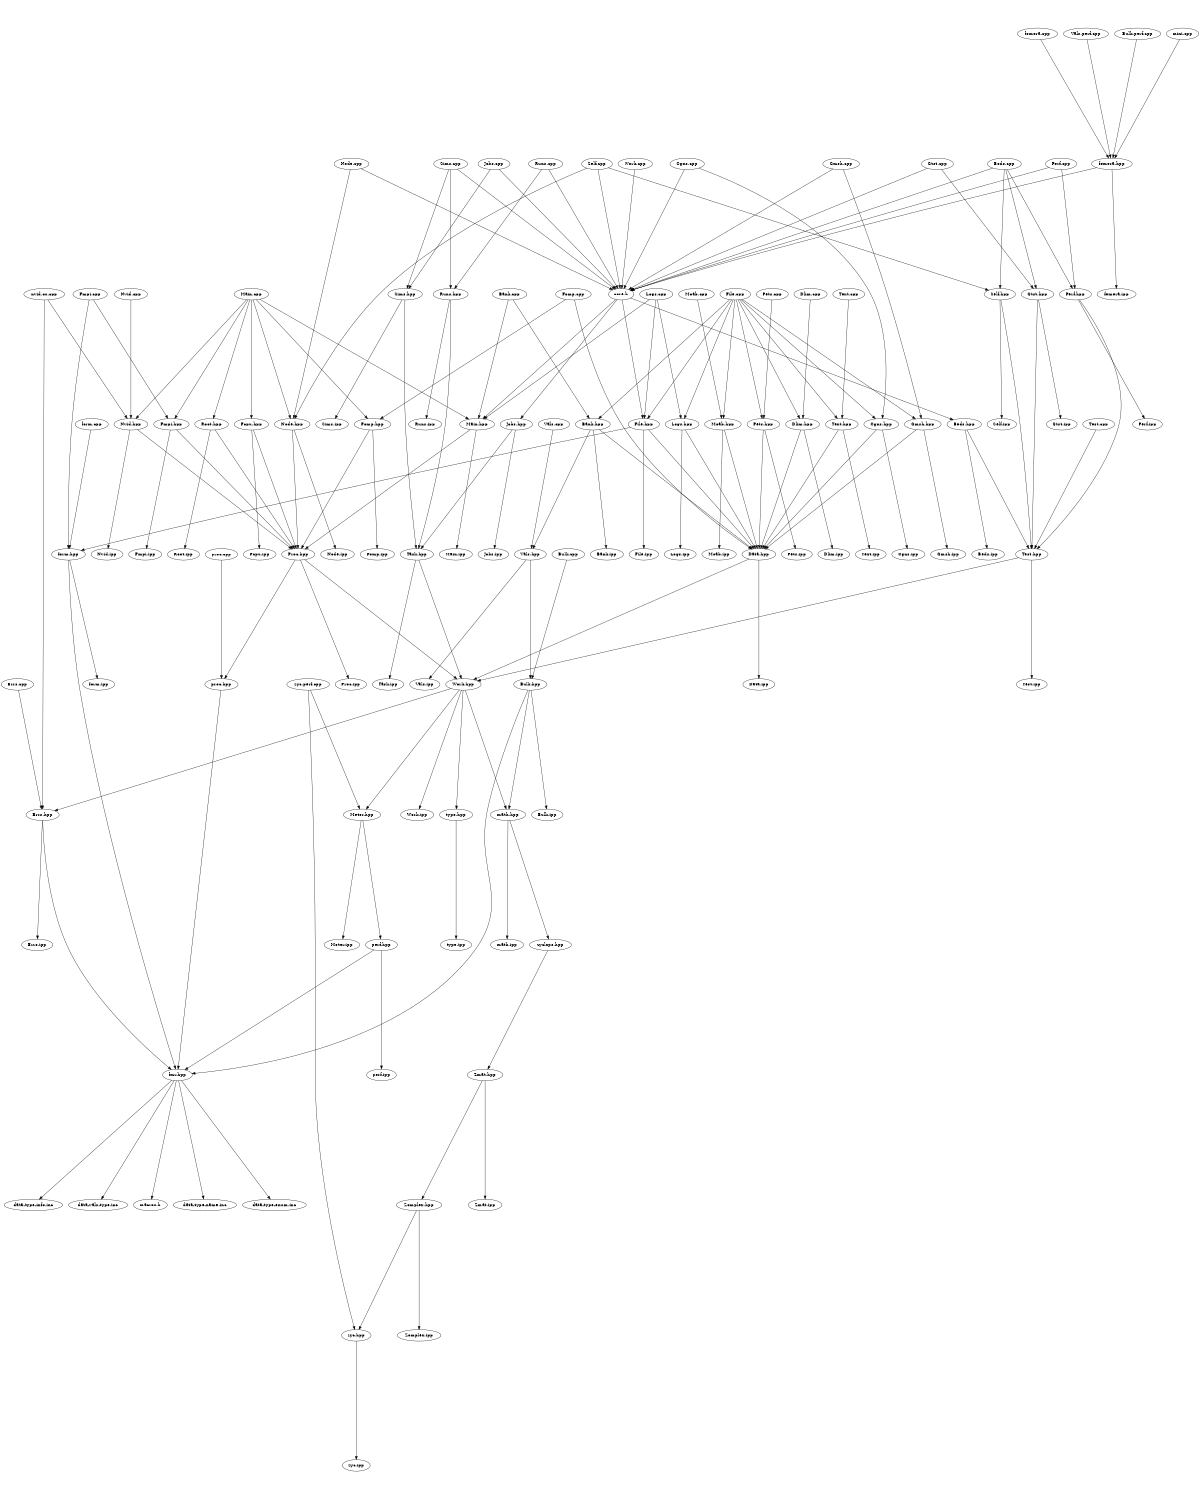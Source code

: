digraph "source tree" {
    overlap=scale;
    size="8,10";
    ratio="fill";
    fontsize="16";
    fontname="Helvetica";
	clusterrank="local";
	"Cgns.cpp" -> "core.h"
	"File.cpp" -> "Moab.hpp"
	"Proc.hpp" -> "Work.hpp"
	"femera.cpp" -> "femera.hpp"
	"Node.cpp" -> "core.h"
	"Pets.cpp" -> "Pets.hpp"
	"Nvid.hpp" -> "Nvid.ipp"
	"Sims.hpp" -> "Task.hpp"
	"Jobs.hpp" -> "Jobs.ipp"
	"Main.cpp" -> "Fmpi.hpp"
	"Vals.perf.cpp" -> "femera.hpp"
	"Main.cpp" -> "Fomp.hpp"
	"Vals.hpp" -> "Vals.ipp"
	"Sims.hpp" -> "Sims.ipp"
	"Logs.cpp" -> "Logs.hpp"
	"Self.cpp" -> "Node.hpp"
	"Gtst.cpp" -> "Gtst.hpp"
	"Fomp.hpp" -> "Fomp.ipp"
	"Main.cpp" -> "Fcpu.hpp"
	"femera.hpp" -> "femera.ipp"
	"Bulk.cpp" -> "Bulk.hpp"
	"Errs.hpp" -> "Errs.ipp"
	"Meter.hpp" -> "Meter.ipp"
	"Errs.hpp" -> "fmr.hpp"
	"File.cpp" -> "Logs.hpp"
	"Task.hpp" -> "Work.hpp"
	"Dlim.hpp" -> "Dlim.ipp"
	"fmr.hpp" -> "macros.h"
	"Pets.hpp" -> "Data.hpp"
	"Sims.cpp" -> "Sims.hpp"
	"Nvid.cpp" -> "Nvid.hpp"
	"Data.hpp" -> "Data.ipp"
	"Perf.hpp" -> "Test.hpp"
	"math.hpp" -> "zyclops.hpp"
	"File.cpp" -> "Text.hpp"
	"femera.hpp" -> "core.h"
	"proc.cpp" -> "proc.hpp"
	"File.cpp" -> "Bank.hpp"
	"Bulk.perf.cpp" -> "femera.hpp"
	"Runs.hpp" -> "Task.hpp"
	"Node.hpp" -> "Node.ipp"
	"Beds.cpp" -> "core.h"
	"Vals.cpp" -> "Vals.hpp"
	"Self.cpp" -> "core.h"
	"Fcpu.hpp" -> "Proc.hpp"
	"Work.hpp" -> "Meter.hpp"
	"Self.hpp" -> "Test.hpp"
	"Logs.hpp" -> "Data.hpp"
	"Fomp.hpp" -> "Proc.hpp"
	"core.h" -> "Beds.hpp"
	"Zomplex.hpp" -> "Zomplex.ipp"
	"Meter.hpp" -> "perf.hpp"
	"Runs.cpp" -> "core.h"
	"core.h" -> "Jobs.hpp"
	"Vals.hpp" -> "Bulk.hpp"
	"Fmpi.cpp" -> "Fmpi.hpp"
	"fmr.hpp" -> "data-type-name.inc"
	"Moab.hpp" -> "Moab.ipp"
	"File.hpp" -> "form.hpp"
	"Logs.hpp" -> "Logs.ipp"
	"Fmpi.cpp" -> "form.hpp"
	"Proc.hpp" -> "proc.hpp"
	"File.cpp" -> "Pets.hpp"
	"Gmsh.cpp" -> "core.h"
	"Text.hpp" -> "Text.ipp"
	"zyclops.hpp" -> "Zmat.hpp"
	"Moab.cpp" -> "Moab.hpp"
	"Main.cpp" -> "Main.hpp"
	"Beds.cpp" -> "Self.hpp"
	"Proc.hpp" -> "Proc.ipp"
	"perf.hpp" -> "perf.ipp"
	"Root.hpp" -> "Proc.hpp"
	"fmr.hpp" -> "data-type-enum.inc"
	"Bank.hpp" -> "Data.hpp"
	"Sims.cpp" -> "Runs.hpp"
	"zyc.hpp" -> "zyc.ipp"
	"Gtst.hpp" -> "Test.hpp"
	"core.h" -> "Main.hpp"
	"mini.cpp" -> "femera.hpp"
	"Sims.cpp" -> "core.h"
	"form.hpp" -> "fmr.hpp"
	"Runs.cpp" -> "Runs.hpp"
	"proc.hpp" -> "fmr.hpp"
	"Main.cpp" -> "Node.hpp"
	"Self.cpp" -> "Self.hpp"
	"fmr.hpp" -> "data-type-info.inc"
	"File.cpp" -> "Cgns.hpp"
	"Fcpu.hpp" -> "Fcpu.ipp"
	"Bulk.hpp" -> "Bulk.ipp"
	"Dlim.hpp" -> "Data.hpp"
	"Node.cpp" -> "Node.hpp"
	"Test.hpp" -> "Test.ipp"
	"Fmpi.hpp" -> "Proc.hpp"
	"type.hpp" -> "type.ipp"
	"Task.hpp" -> "Task.ipp"
	"form.hpp" -> "form.ipp"
	"Text.cpp" -> "Text.hpp"
	"Perf.hpp" -> "Perf.ipp"
	"Runs.hpp" -> "Runs.ipp"
	"fmr.hpp" -> "data-vals-type.inc"
	"File.hpp" -> "Data.hpp"
	"Jobs.cpp" -> "Sims.hpp"
	"Node.hpp" -> "Proc.hpp"
	"Logs.cpp" -> "Main.hpp"
	"Bank.cpp" -> "Main.hpp"
	"Main.hpp" -> "Proc.hpp"
	"File.cpp" -> "Gmsh.hpp"
	"Work.hpp" -> "Errs.hpp"
	"Jobs.hpp" -> "Task.hpp"
	"nvid.cu.cpp" -> "Nvid.hpp"
	"Zomplex.hpp" -> "zyc.hpp"
	"form.cpp" -> "form.hpp"
	"Errs.cpp" -> "Errs.hpp"
	"Test.hpp" -> "Work.hpp"
	"File.hpp" -> "File.ipp"
	"Perf.cpp" -> "Perf.hpp"
	"Gtst.cpp" -> "core.h"
	"Perf.cpp" -> "core.h"
	"Logs.cpp" -> "File.hpp"
	"zyc.perf.cpp" -> "zyc.hpp"
	"Work.hpp" -> "Work.ipp"
	"Beds.cpp" -> "Gtst.hpp"
	"Main.cpp" -> "Nvid.hpp"
	"Beds.cpp" -> "Perf.hpp"
	"Dlim.cpp" -> "Dlim.hpp"
	"Data.hpp" -> "Work.hpp"
	"Fomp.cpp" -> "Fomp.hpp"
	"Bank.hpp" -> "Bank.ipp"
	"Bulk.hpp" -> "math.hpp"
	"Gmsh.hpp" -> "Gmsh.ipp"
	"Test.cpp" -> "Test.hpp"
	"Cgns.hpp" -> "Data.hpp"
	"File.cpp" -> "File.hpp"
	"Beds.hpp" -> "Test.hpp"
	"perf.hpp" -> "fmr.hpp"
	"Main.hpp" -> "Main.ipp"
	"Gmsh.hpp" -> "Data.hpp"
	"Work.hpp" -> "type.hpp"
	"Zmat.hpp" -> "Zomplex.hpp"
	"Cgns.cpp" -> "Cgns.hpp"
	"Bank.cpp" -> "Bank.hpp"
	"Fomp.cpp" -> "Data.hpp"
	"Nvid.hpp" -> "Proc.hpp"
	"Self.hpp" -> "Self.ipp"
	"Work.hpp" -> "math.hpp"
	"nvid.cu.cpp" -> "Errs.hpp"
	"Jobs.cpp" -> "core.h"
	"Beds.hpp" -> "Beds.ipp"
	"Fmpi.hpp" -> "Fmpi.ipp"
	"Main.cpp" -> "Root.hpp"
	"Pets.hpp" -> "Pets.ipp"
	"Work.cpp" -> "core.h"
	"Moab.hpp" -> "Data.hpp"
	"File.cpp" -> "Dlim.hpp"
	"Gtst.hpp" -> "Gtst.ipp"
	"Text.hpp" -> "Data.hpp"
	"math.hpp" -> "math.ipp"
	"Cgns.hpp" -> "Cgns.ipp"
	"Bulk.hpp" -> "fmr.hpp"
	"zyc.perf.cpp" -> "Meter.hpp"
	"Zmat.hpp" -> "Zmat.ipp"
	"core.h" -> "File.hpp"
	"Root.hpp" -> "Root.ipp"
	"Gmsh.cpp" -> "Gmsh.hpp"
	"Bank.hpp" -> "Vals.hpp"
}
